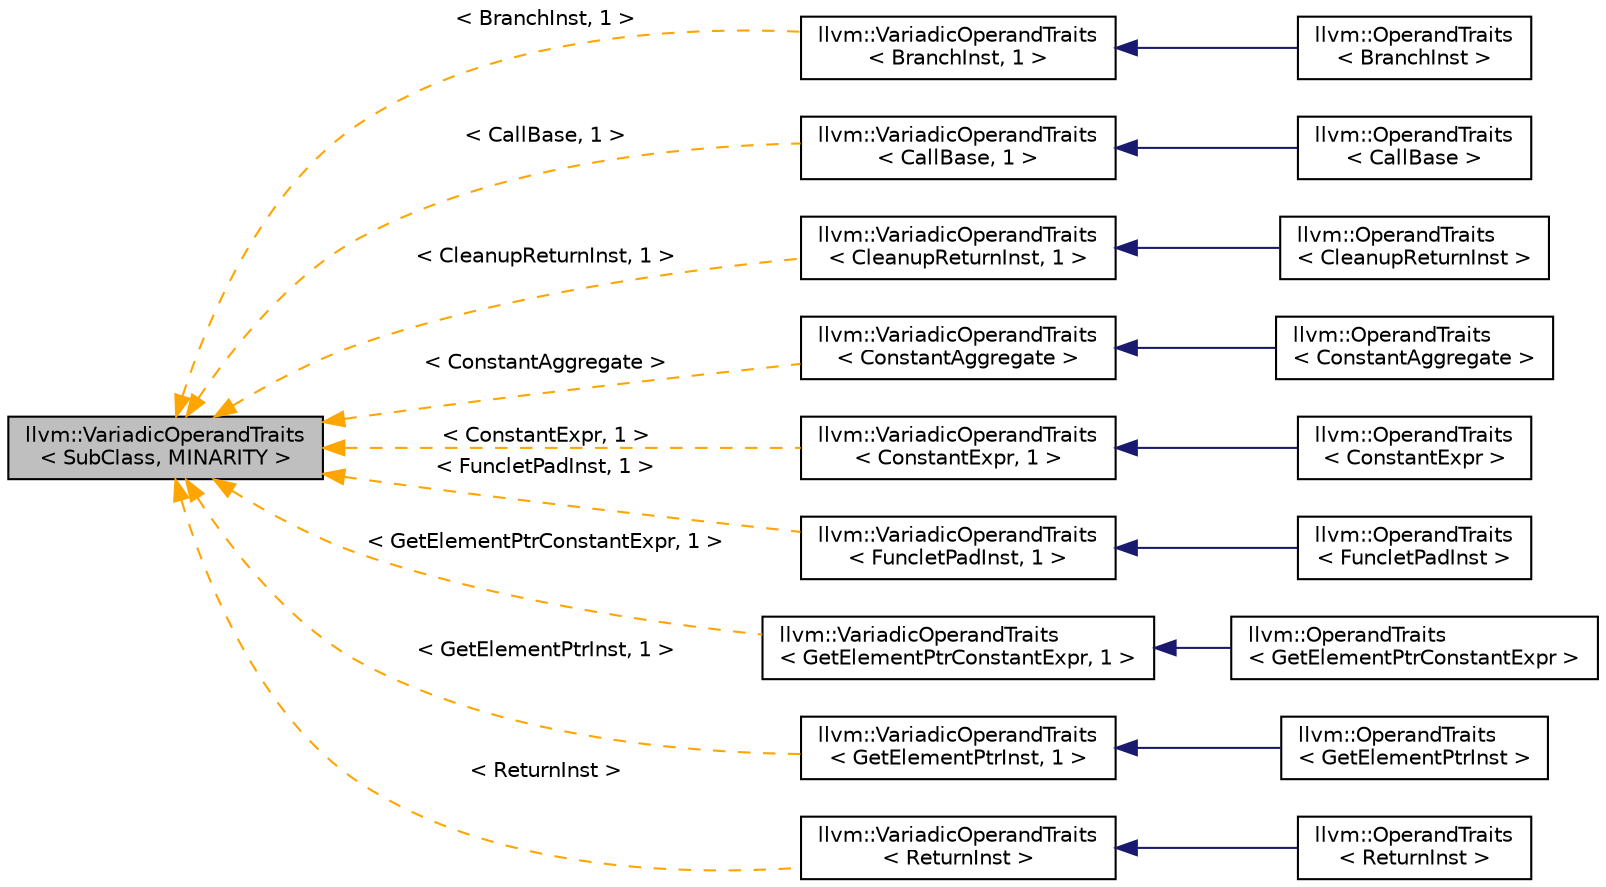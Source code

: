 digraph "llvm::VariadicOperandTraits&lt; SubClass, MINARITY &gt;"
{
 // LATEX_PDF_SIZE
  bgcolor="transparent";
  edge [fontname="Helvetica",fontsize="10",labelfontname="Helvetica",labelfontsize="10"];
  node [fontname="Helvetica",fontsize="10",shape="box"];
  rankdir="LR";
  Node1 [label="llvm::VariadicOperandTraits\l\< SubClass, MINARITY \>",height=0.2,width=0.4,color="black", fillcolor="grey75", style="filled", fontcolor="black",tooltip="VariadicOperandTraits - determine the allocation regime of the Use array when it is a prefix to the U..."];
  Node1 -> Node2 [dir="back",color="orange",fontsize="10",style="dashed",label=" \< BranchInst, 1 \>" ,fontname="Helvetica"];
  Node2 [label="llvm::VariadicOperandTraits\l\< BranchInst, 1 \>",height=0.2,width=0.4,color="black",URL="$structllvm_1_1VariadicOperandTraits.html",tooltip=" "];
  Node2 -> Node3 [dir="back",color="midnightblue",fontsize="10",style="solid",fontname="Helvetica"];
  Node3 [label="llvm::OperandTraits\l\< BranchInst \>",height=0.2,width=0.4,color="black",URL="$structllvm_1_1OperandTraits_3_01BranchInst_01_4.html",tooltip=" "];
  Node1 -> Node4 [dir="back",color="orange",fontsize="10",style="dashed",label=" \< CallBase, 1 \>" ,fontname="Helvetica"];
  Node4 [label="llvm::VariadicOperandTraits\l\< CallBase, 1 \>",height=0.2,width=0.4,color="black",URL="$structllvm_1_1VariadicOperandTraits.html",tooltip=" "];
  Node4 -> Node5 [dir="back",color="midnightblue",fontsize="10",style="solid",fontname="Helvetica"];
  Node5 [label="llvm::OperandTraits\l\< CallBase \>",height=0.2,width=0.4,color="black",URL="$structllvm_1_1OperandTraits_3_01CallBase_01_4.html",tooltip=" "];
  Node1 -> Node6 [dir="back",color="orange",fontsize="10",style="dashed",label=" \< CleanupReturnInst, 1 \>" ,fontname="Helvetica"];
  Node6 [label="llvm::VariadicOperandTraits\l\< CleanupReturnInst, 1 \>",height=0.2,width=0.4,color="black",URL="$structllvm_1_1VariadicOperandTraits.html",tooltip=" "];
  Node6 -> Node7 [dir="back",color="midnightblue",fontsize="10",style="solid",fontname="Helvetica"];
  Node7 [label="llvm::OperandTraits\l\< CleanupReturnInst \>",height=0.2,width=0.4,color="black",URL="$structllvm_1_1OperandTraits_3_01CleanupReturnInst_01_4.html",tooltip=" "];
  Node1 -> Node8 [dir="back",color="orange",fontsize="10",style="dashed",label=" \< ConstantAggregate \>" ,fontname="Helvetica"];
  Node8 [label="llvm::VariadicOperandTraits\l\< ConstantAggregate \>",height=0.2,width=0.4,color="black",URL="$structllvm_1_1VariadicOperandTraits.html",tooltip=" "];
  Node8 -> Node9 [dir="back",color="midnightblue",fontsize="10",style="solid",fontname="Helvetica"];
  Node9 [label="llvm::OperandTraits\l\< ConstantAggregate \>",height=0.2,width=0.4,color="black",URL="$structllvm_1_1OperandTraits_3_01ConstantAggregate_01_4.html",tooltip=" "];
  Node1 -> Node10 [dir="back",color="orange",fontsize="10",style="dashed",label=" \< ConstantExpr, 1 \>" ,fontname="Helvetica"];
  Node10 [label="llvm::VariadicOperandTraits\l\< ConstantExpr, 1 \>",height=0.2,width=0.4,color="black",URL="$structllvm_1_1VariadicOperandTraits.html",tooltip=" "];
  Node10 -> Node11 [dir="back",color="midnightblue",fontsize="10",style="solid",fontname="Helvetica"];
  Node11 [label="llvm::OperandTraits\l\< ConstantExpr \>",height=0.2,width=0.4,color="black",URL="$structllvm_1_1OperandTraits_3_01ConstantExpr_01_4.html",tooltip=" "];
  Node1 -> Node12 [dir="back",color="orange",fontsize="10",style="dashed",label=" \< FuncletPadInst, 1 \>" ,fontname="Helvetica"];
  Node12 [label="llvm::VariadicOperandTraits\l\< FuncletPadInst, 1 \>",height=0.2,width=0.4,color="black",URL="$structllvm_1_1VariadicOperandTraits.html",tooltip=" "];
  Node12 -> Node13 [dir="back",color="midnightblue",fontsize="10",style="solid",fontname="Helvetica"];
  Node13 [label="llvm::OperandTraits\l\< FuncletPadInst \>",height=0.2,width=0.4,color="black",URL="$structllvm_1_1OperandTraits_3_01FuncletPadInst_01_4.html",tooltip=" "];
  Node1 -> Node14 [dir="back",color="orange",fontsize="10",style="dashed",label=" \< GetElementPtrConstantExpr, 1 \>" ,fontname="Helvetica"];
  Node14 [label="llvm::VariadicOperandTraits\l\< GetElementPtrConstantExpr, 1 \>",height=0.2,width=0.4,color="black",URL="$structllvm_1_1VariadicOperandTraits.html",tooltip=" "];
  Node14 -> Node15 [dir="back",color="midnightblue",fontsize="10",style="solid",fontname="Helvetica"];
  Node15 [label="llvm::OperandTraits\l\< GetElementPtrConstantExpr \>",height=0.2,width=0.4,color="black",URL="$structllvm_1_1OperandTraits_3_01GetElementPtrConstantExpr_01_4.html",tooltip=" "];
  Node1 -> Node16 [dir="back",color="orange",fontsize="10",style="dashed",label=" \< GetElementPtrInst, 1 \>" ,fontname="Helvetica"];
  Node16 [label="llvm::VariadicOperandTraits\l\< GetElementPtrInst, 1 \>",height=0.2,width=0.4,color="black",URL="$structllvm_1_1VariadicOperandTraits.html",tooltip=" "];
  Node16 -> Node17 [dir="back",color="midnightblue",fontsize="10",style="solid",fontname="Helvetica"];
  Node17 [label="llvm::OperandTraits\l\< GetElementPtrInst \>",height=0.2,width=0.4,color="black",URL="$structllvm_1_1OperandTraits_3_01GetElementPtrInst_01_4.html",tooltip=" "];
  Node1 -> Node18 [dir="back",color="orange",fontsize="10",style="dashed",label=" \< ReturnInst \>" ,fontname="Helvetica"];
  Node18 [label="llvm::VariadicOperandTraits\l\< ReturnInst \>",height=0.2,width=0.4,color="black",URL="$structllvm_1_1VariadicOperandTraits.html",tooltip=" "];
  Node18 -> Node19 [dir="back",color="midnightblue",fontsize="10",style="solid",fontname="Helvetica"];
  Node19 [label="llvm::OperandTraits\l\< ReturnInst \>",height=0.2,width=0.4,color="black",URL="$structllvm_1_1OperandTraits_3_01ReturnInst_01_4.html",tooltip=" "];
}
